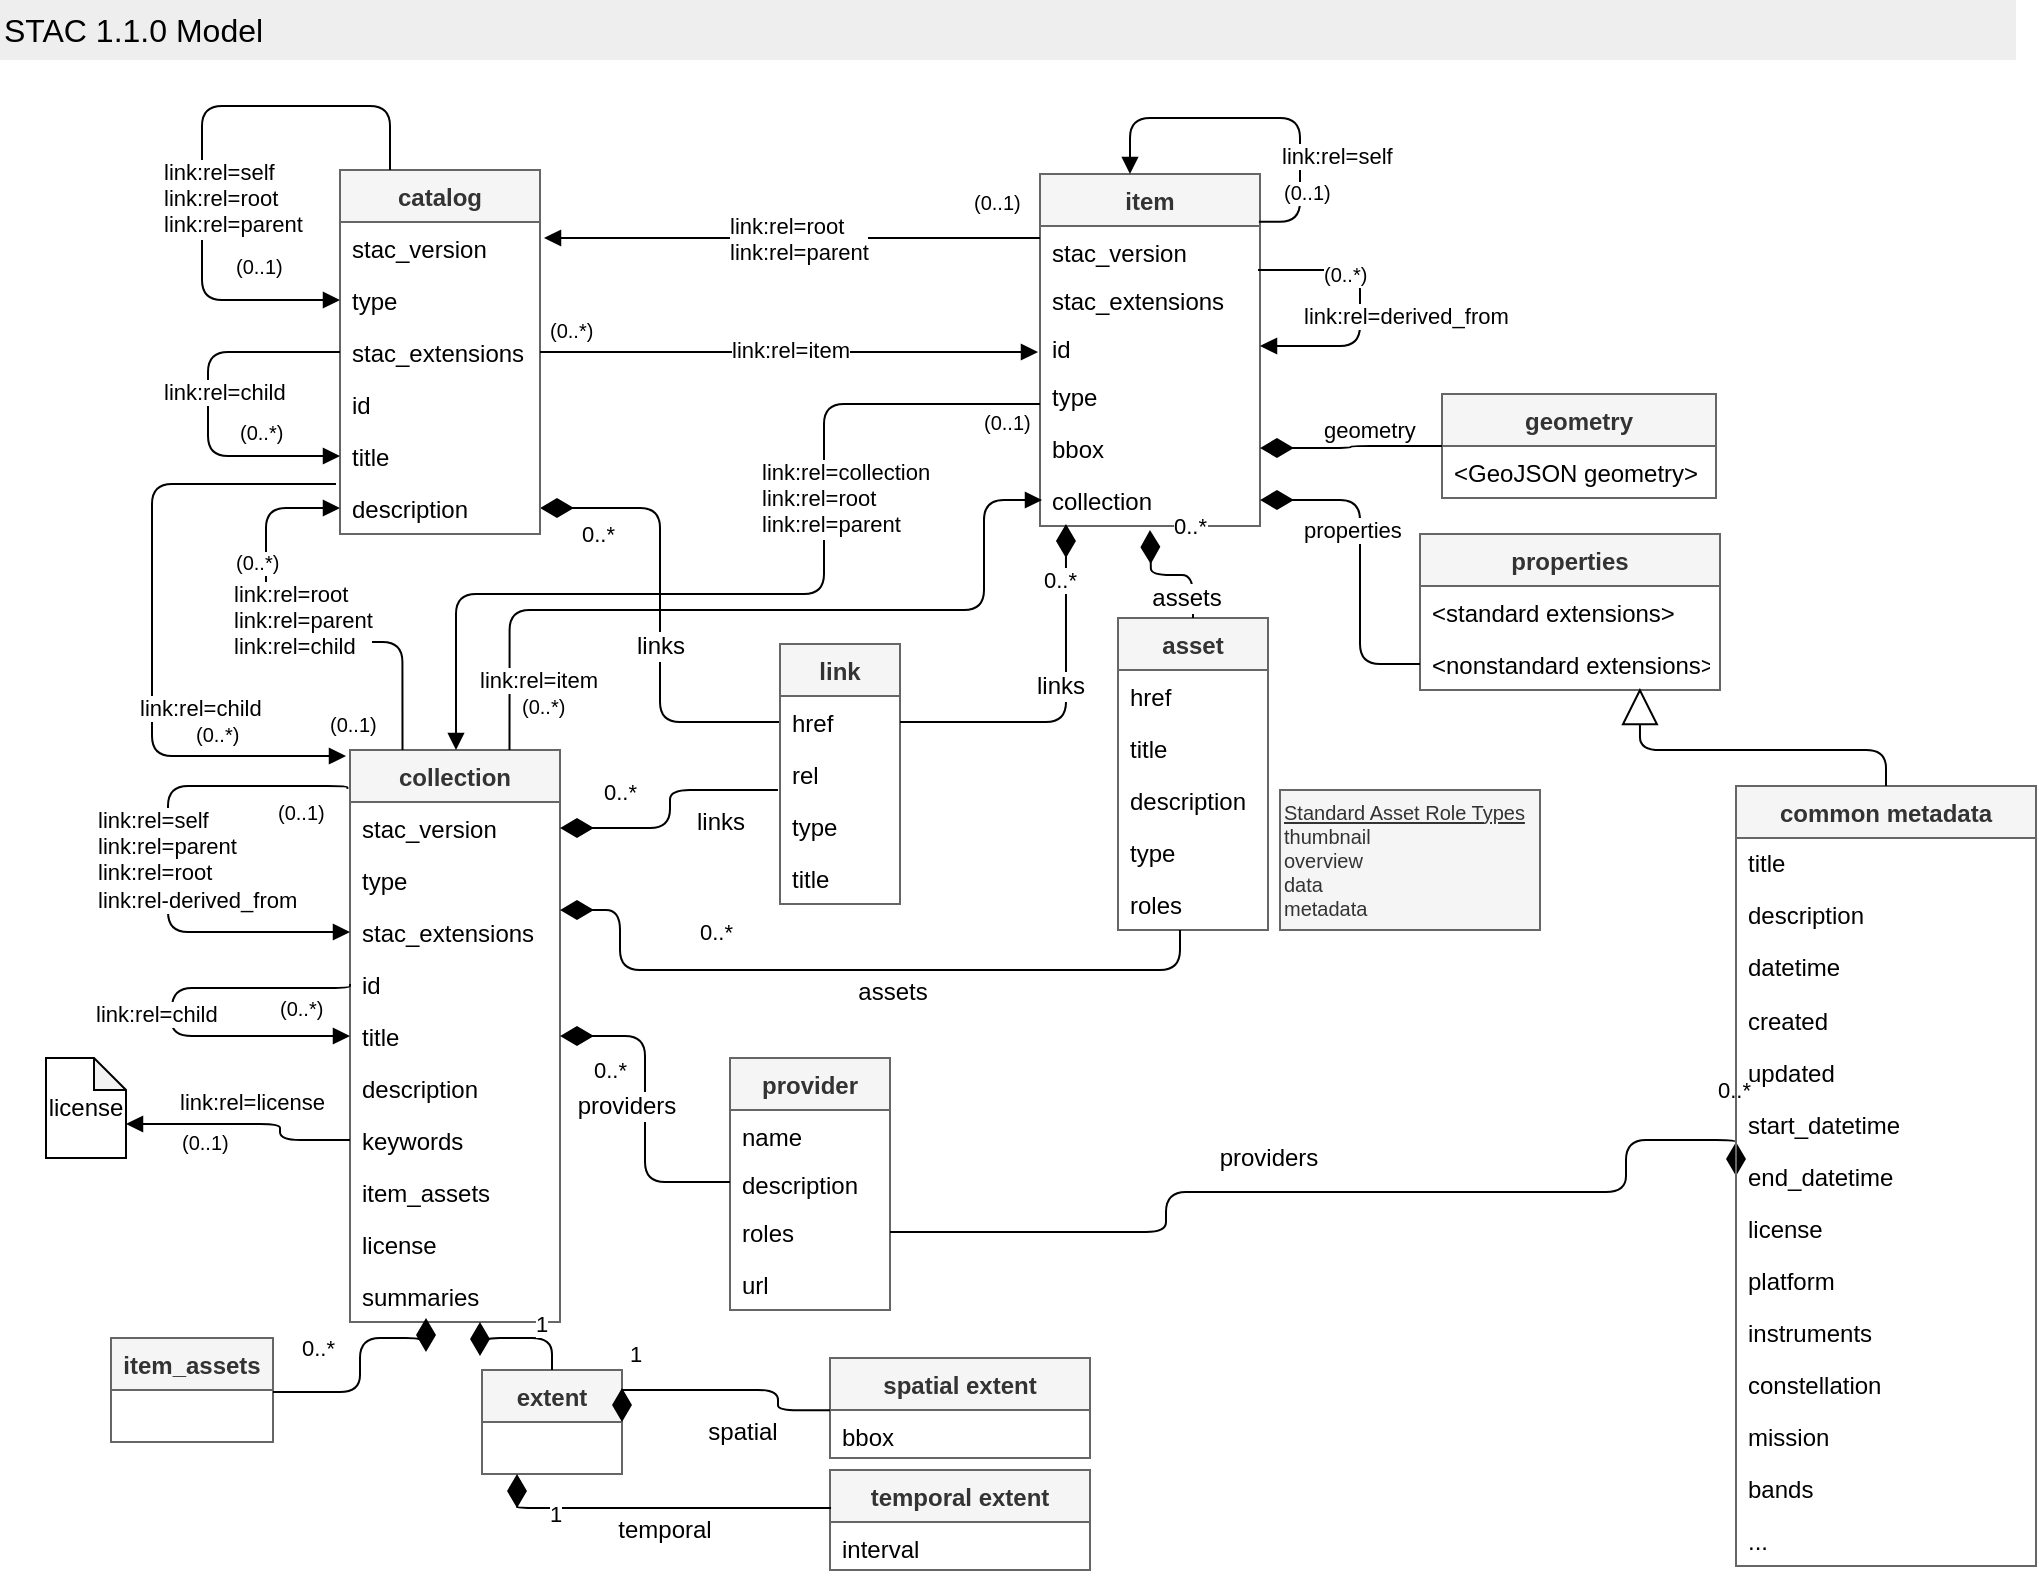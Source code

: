 <mxfile version="24.7.6">
  <diagram id="TgNYBds_Jc586sA2aelI" name="STAC 1.1.0">
    <mxGraphModel dx="1434" dy="746" grid="0" gridSize="10" guides="1" tooltips="1" connect="1" arrows="1" fold="1" page="1" pageScale="1" pageWidth="1100" pageHeight="850" math="0" shadow="0">
      <root>
        <mxCell id="0" />
        <mxCell id="1" parent="0" />
        <mxCell id="HuIY_T6q2gdL-3AHE3MU-117" value="0..*" style="endArrow=none;html=1;endSize=12;startArrow=diamondThin;startSize=14;startFill=1;edgeStyle=orthogonalEdgeStyle;align=left;verticalAlign=bottom;entryX=0;entryY=0.5;entryDx=0;entryDy=0;endFill=0;" parent="1" source="HuIY_T6q2gdL-3AHE3MU-6" target="HuIY_T6q2gdL-3AHE3MU-25" edge="1">
          <mxGeometry x="-0.833" y="-22" relative="1" as="geometry">
            <mxPoint x="310.0" y="294" as="sourcePoint" />
            <mxPoint x="540.238" y="418.19" as="targetPoint" />
            <mxPoint as="offset" />
          </mxGeometry>
        </mxCell>
        <mxCell id="HuIY_T6q2gdL-3AHE3MU-118" value="links" style="text;html=1;resizable=0;points=[];align=center;verticalAlign=middle;labelBackgroundColor=#ffffff;" parent="HuIY_T6q2gdL-3AHE3MU-117" vertex="1" connectable="0">
          <mxGeometry x="0.052" y="-6" relative="1" as="geometry">
            <mxPoint x="6" y="9" as="offset" />
          </mxGeometry>
        </mxCell>
        <mxCell id="HuIY_T6q2gdL-3AHE3MU-1" value="catalog" style="swimlane;fontStyle=1;childLayout=stackLayout;horizontal=1;startSize=26;fillColor=#f5f5f5;horizontalStack=0;resizeParent=1;resizeParentMax=0;resizeLast=0;collapsible=1;marginBottom=0;strokeColor=#666666;fontColor=#333333;" parent="1" vertex="1">
          <mxGeometry x="210" y="125" width="100" height="182" as="geometry" />
        </mxCell>
        <mxCell id="HuIY_T6q2gdL-3AHE3MU-2" value="stac_version&#xa;&#xa;" style="text;strokeColor=none;fillColor=none;align=left;verticalAlign=top;spacingLeft=4;spacingRight=4;overflow=hidden;rotatable=0;points=[[0,0.5],[1,0.5]];portConstraint=eastwest;" parent="HuIY_T6q2gdL-3AHE3MU-1" vertex="1">
          <mxGeometry y="26" width="100" height="26" as="geometry" />
        </mxCell>
        <mxCell id="DtdKOEl1FwpQgsUl1ntS-3" value="type" style="text;strokeColor=none;fillColor=none;align=left;verticalAlign=top;spacingLeft=4;spacingRight=4;overflow=hidden;rotatable=0;points=[[0,0.5],[1,0.5]];portConstraint=eastwest;" parent="HuIY_T6q2gdL-3AHE3MU-1" vertex="1">
          <mxGeometry y="52" width="100" height="26" as="geometry" />
        </mxCell>
        <mxCell id="w-6F14PSl8d6ZXv00X2M-13" value="stac_extensions" style="text;strokeColor=none;fillColor=none;align=left;verticalAlign=top;spacingLeft=4;spacingRight=4;overflow=hidden;rotatable=0;points=[[0,0.5],[1,0.5]];portConstraint=eastwest;" parent="HuIY_T6q2gdL-3AHE3MU-1" vertex="1">
          <mxGeometry y="78" width="100" height="26" as="geometry" />
        </mxCell>
        <mxCell id="HuIY_T6q2gdL-3AHE3MU-3" value="id" style="text;strokeColor=none;fillColor=none;align=left;verticalAlign=top;spacingLeft=4;spacingRight=4;overflow=hidden;rotatable=0;points=[[0,0.5],[1,0.5]];portConstraint=eastwest;" parent="HuIY_T6q2gdL-3AHE3MU-1" vertex="1">
          <mxGeometry y="104" width="100" height="26" as="geometry" />
        </mxCell>
        <mxCell id="HuIY_T6q2gdL-3AHE3MU-5" value="title" style="text;strokeColor=none;fillColor=none;align=left;verticalAlign=top;spacingLeft=4;spacingRight=4;overflow=hidden;rotatable=0;points=[[0,0.5],[1,0.5]];portConstraint=eastwest;" parent="HuIY_T6q2gdL-3AHE3MU-1" vertex="1">
          <mxGeometry y="130" width="100" height="26" as="geometry" />
        </mxCell>
        <mxCell id="HuIY_T6q2gdL-3AHE3MU-6" value="description" style="text;strokeColor=none;fillColor=none;align=left;verticalAlign=top;spacingLeft=4;spacingRight=4;overflow=hidden;rotatable=0;points=[[0,0.5],[1,0.5]];portConstraint=eastwest;" parent="HuIY_T6q2gdL-3AHE3MU-1" vertex="1">
          <mxGeometry y="156" width="100" height="26" as="geometry" />
        </mxCell>
        <mxCell id="HuIY_T6q2gdL-3AHE3MU-100" value="link:rel=child" style="endArrow=block;endFill=1;html=1;edgeStyle=orthogonalEdgeStyle;align=left;verticalAlign=top;exitX=0;exitY=0.5;exitDx=0;exitDy=0;entryX=0;entryY=0.5;entryDx=0;entryDy=0;" parent="HuIY_T6q2gdL-3AHE3MU-1" source="w-6F14PSl8d6ZXv00X2M-13" target="HuIY_T6q2gdL-3AHE3MU-5" edge="1">
          <mxGeometry x="-0.206" y="-24" relative="1" as="geometry">
            <mxPoint x="-0.048" y="169" as="sourcePoint" />
            <mxPoint x="-6" y="172" as="targetPoint" />
            <Array as="points">
              <mxPoint x="-66" y="91" />
              <mxPoint x="-66" y="143" />
            </Array>
            <mxPoint as="offset" />
          </mxGeometry>
        </mxCell>
        <mxCell id="HuIY_T6q2gdL-3AHE3MU-101" value="(0..*)" style="resizable=0;html=1;align=left;verticalAlign=bottom;labelBackgroundColor=#ffffff;fontSize=10;" parent="HuIY_T6q2gdL-3AHE3MU-100" connectable="0" vertex="1">
          <mxGeometry x="-1" relative="1" as="geometry">
            <mxPoint x="-52" y="48" as="offset" />
          </mxGeometry>
        </mxCell>
        <mxCell id="HuIY_T6q2gdL-3AHE3MU-102" value="link:rel=self&lt;br&gt;link:rel=root&lt;br&gt;link:rel=parent" style="endArrow=block;endFill=1;html=1;edgeStyle=orthogonalEdgeStyle;align=left;verticalAlign=top;entryX=0;entryY=0.5;entryDx=0;entryDy=0;exitX=0.25;exitY=0;exitDx=0;exitDy=0;" parent="HuIY_T6q2gdL-3AHE3MU-1" source="HuIY_T6q2gdL-3AHE3MU-1" target="DtdKOEl1FwpQgsUl1ntS-3" edge="1">
          <mxGeometry y="-21" relative="1" as="geometry">
            <mxPoint y="87" as="sourcePoint" />
            <mxPoint x="138.81" y="280" as="targetPoint" />
            <Array as="points">
              <mxPoint x="25" y="-32" />
              <mxPoint x="-69" y="-32" />
              <mxPoint x="-69" y="65" />
            </Array>
            <mxPoint as="offset" />
          </mxGeometry>
        </mxCell>
        <mxCell id="HuIY_T6q2gdL-3AHE3MU-103" value="(0..1)" style="resizable=0;html=1;align=left;verticalAlign=bottom;labelBackgroundColor=#ffffff;fontSize=10;" parent="HuIY_T6q2gdL-3AHE3MU-102" connectable="0" vertex="1">
          <mxGeometry x="-1" relative="1" as="geometry">
            <mxPoint x="-79" y="56.0" as="offset" />
          </mxGeometry>
        </mxCell>
        <mxCell id="HuIY_T6q2gdL-3AHE3MU-7" value="item" style="swimlane;fontStyle=1;childLayout=stackLayout;horizontal=1;startSize=26;fillColor=#f5f5f5;horizontalStack=0;resizeParent=1;resizeParentMax=0;resizeLast=0;collapsible=1;marginBottom=0;strokeColor=#666666;fontColor=#333333;" parent="1" vertex="1">
          <mxGeometry x="560" y="127" width="110" height="176" as="geometry">
            <mxRectangle x="470" y="118" width="60" height="26" as="alternateBounds" />
          </mxGeometry>
        </mxCell>
        <mxCell id="HuIY_T6q2gdL-3AHE3MU-8" value="stac_version" style="text;strokeColor=none;fillColor=none;align=left;verticalAlign=top;spacingLeft=4;spacingRight=4;overflow=hidden;rotatable=0;points=[[0,0.5],[1,0.5]];portConstraint=eastwest;" parent="HuIY_T6q2gdL-3AHE3MU-7" vertex="1">
          <mxGeometry y="26" width="110" height="24" as="geometry" />
        </mxCell>
        <mxCell id="w-6F14PSl8d6ZXv00X2M-2" value="stac_extensions" style="text;strokeColor=none;fillColor=none;align=left;verticalAlign=top;spacingLeft=4;spacingRight=4;overflow=hidden;rotatable=0;points=[[0,0.5],[1,0.5]];portConstraint=eastwest;" parent="HuIY_T6q2gdL-3AHE3MU-7" vertex="1">
          <mxGeometry y="50" width="110" height="24" as="geometry" />
        </mxCell>
        <mxCell id="w-6F14PSl8d6ZXv00X2M-1" value="id" style="text;strokeColor=none;fillColor=none;align=left;verticalAlign=top;spacingLeft=4;spacingRight=4;overflow=hidden;rotatable=0;points=[[0,0.5],[1,0.5]];portConstraint=eastwest;" parent="HuIY_T6q2gdL-3AHE3MU-7" vertex="1">
          <mxGeometry y="74" width="110" height="24" as="geometry" />
        </mxCell>
        <mxCell id="HuIY_T6q2gdL-3AHE3MU-48" value="link:rel=self" style="endArrow=block;endFill=1;html=1;edgeStyle=orthogonalEdgeStyle;align=left;verticalAlign=top;exitX=0.995;exitY=-0.087;exitDx=0;exitDy=0;exitPerimeter=0;" parent="HuIY_T6q2gdL-3AHE3MU-7" source="HuIY_T6q2gdL-3AHE3MU-8" edge="1">
          <mxGeometry x="-0.107" y="6" relative="1" as="geometry">
            <mxPoint x="140" y="72" as="sourcePoint" />
            <mxPoint x="45" as="targetPoint" />
            <Array as="points">
              <mxPoint x="130" y="24" />
              <mxPoint x="130" y="-28" />
              <mxPoint x="45" y="-28" />
            </Array>
            <mxPoint as="offset" />
          </mxGeometry>
        </mxCell>
        <mxCell id="HuIY_T6q2gdL-3AHE3MU-49" value="(0..1)" style="resizable=0;html=1;align=left;verticalAlign=bottom;labelBackgroundColor=#ffffff;fontSize=10;" parent="HuIY_T6q2gdL-3AHE3MU-48" connectable="0" vertex="1">
          <mxGeometry x="-1" relative="1" as="geometry">
            <mxPoint x="11" y="-6" as="offset" />
          </mxGeometry>
        </mxCell>
        <mxCell id="HuIY_T6q2gdL-3AHE3MU-9" value="type" style="text;strokeColor=none;fillColor=none;align=left;verticalAlign=top;spacingLeft=4;spacingRight=4;overflow=hidden;rotatable=0;points=[[0,0.5],[1,0.5]];portConstraint=eastwest;" parent="HuIY_T6q2gdL-3AHE3MU-7" vertex="1">
          <mxGeometry y="98" width="110" height="26" as="geometry" />
        </mxCell>
        <mxCell id="HuIY_T6q2gdL-3AHE3MU-11" value="bbox" style="text;strokeColor=none;fillColor=none;align=left;verticalAlign=top;spacingLeft=4;spacingRight=4;overflow=hidden;rotatable=0;points=[[0,0.5],[1,0.5]];portConstraint=eastwest;" parent="HuIY_T6q2gdL-3AHE3MU-7" vertex="1">
          <mxGeometry y="124" width="110" height="26" as="geometry" />
        </mxCell>
        <mxCell id="HuIY_T6q2gdL-3AHE3MU-10" value="collection" style="text;strokeColor=none;fillColor=none;align=left;verticalAlign=top;spacingLeft=4;spacingRight=4;overflow=hidden;rotatable=0;points=[[0,0.5],[1,0.5]];portConstraint=eastwest;" parent="HuIY_T6q2gdL-3AHE3MU-7" vertex="1">
          <mxGeometry y="150" width="110" height="26" as="geometry" />
        </mxCell>
        <mxCell id="HuIY_T6q2gdL-3AHE3MU-62" value="link:rel=derived_from" style="endArrow=block;endFill=1;html=1;edgeStyle=orthogonalEdgeStyle;align=left;verticalAlign=top;entryX=1;entryY=0.5;entryDx=0;entryDy=0;" parent="HuIY_T6q2gdL-3AHE3MU-7" target="w-6F14PSl8d6ZXv00X2M-1" edge="1">
          <mxGeometry x="-0.698" y="-10" relative="1" as="geometry">
            <mxPoint x="109" y="48" as="sourcePoint" />
            <mxPoint x="110" y="115" as="targetPoint" />
            <Array as="points">
              <mxPoint x="160" y="48" />
              <mxPoint x="160" y="86" />
            </Array>
            <mxPoint as="offset" />
          </mxGeometry>
        </mxCell>
        <mxCell id="HuIY_T6q2gdL-3AHE3MU-63" value="(0..*)" style="resizable=0;html=1;align=left;verticalAlign=bottom;labelBackgroundColor=#ffffff;fontSize=10;" parent="HuIY_T6q2gdL-3AHE3MU-62" connectable="0" vertex="1">
          <mxGeometry x="-1" relative="1" as="geometry">
            <mxPoint x="31" y="10" as="offset" />
          </mxGeometry>
        </mxCell>
        <mxCell id="HuIY_T6q2gdL-3AHE3MU-18" value="collection" style="swimlane;fontStyle=1;childLayout=stackLayout;horizontal=1;startSize=26;fillColor=#f5f5f5;horizontalStack=0;resizeParent=1;resizeParentMax=0;resizeLast=0;collapsible=1;marginBottom=0;strokeColor=#666666;fontColor=#333333;" parent="1" vertex="1">
          <mxGeometry x="215" y="415" width="105" height="286" as="geometry" />
        </mxCell>
        <mxCell id="HuIY_T6q2gdL-3AHE3MU-19" value="stac_version" style="text;strokeColor=none;fillColor=none;align=left;verticalAlign=top;spacingLeft=4;spacingRight=4;overflow=hidden;rotatable=0;points=[[0,0.5],[1,0.5]];portConstraint=eastwest;" parent="HuIY_T6q2gdL-3AHE3MU-18" vertex="1">
          <mxGeometry y="26" width="105" height="26" as="geometry" />
        </mxCell>
        <mxCell id="HuIY_T6q2gdL-3AHE3MU-22" value="type" style="text;strokeColor=none;fillColor=none;align=left;verticalAlign=top;spacingLeft=4;spacingRight=4;overflow=hidden;rotatable=0;points=[[0,0.5],[1,0.5]];portConstraint=eastwest;" parent="HuIY_T6q2gdL-3AHE3MU-18" vertex="1">
          <mxGeometry y="52" width="105" height="26" as="geometry" />
        </mxCell>
        <mxCell id="JbCQy4u7iCCpmAOsWDS7-1" value="stac_extensions" style="text;strokeColor=none;fillColor=none;align=left;verticalAlign=top;spacingLeft=4;spacingRight=4;overflow=hidden;rotatable=0;points=[[0,0.5],[1,0.5]];portConstraint=eastwest;" parent="HuIY_T6q2gdL-3AHE3MU-18" vertex="1">
          <mxGeometry y="78" width="105" height="26" as="geometry" />
        </mxCell>
        <mxCell id="JbCQy4u7iCCpmAOsWDS7-2" value="id" style="text;strokeColor=none;fillColor=none;align=left;verticalAlign=top;spacingLeft=4;spacingRight=4;overflow=hidden;rotatable=0;points=[[0,0.5],[1,0.5]];portConstraint=eastwest;" parent="HuIY_T6q2gdL-3AHE3MU-18" vertex="1">
          <mxGeometry y="104" width="105" height="26" as="geometry" />
        </mxCell>
        <mxCell id="JbCQy4u7iCCpmAOsWDS7-3" value="title" style="text;strokeColor=none;fillColor=none;align=left;verticalAlign=top;spacingLeft=4;spacingRight=4;overflow=hidden;rotatable=0;points=[[0,0.5],[1,0.5]];portConstraint=eastwest;" parent="HuIY_T6q2gdL-3AHE3MU-18" vertex="1">
          <mxGeometry y="130" width="105" height="26" as="geometry" />
        </mxCell>
        <mxCell id="JbCQy4u7iCCpmAOsWDS7-4" value="description" style="text;strokeColor=none;fillColor=none;align=left;verticalAlign=top;spacingLeft=4;spacingRight=4;overflow=hidden;rotatable=0;points=[[0,0.5],[1,0.5]];portConstraint=eastwest;" parent="HuIY_T6q2gdL-3AHE3MU-18" vertex="1">
          <mxGeometry y="156" width="105" height="26" as="geometry" />
        </mxCell>
        <mxCell id="JbCQy4u7iCCpmAOsWDS7-5" value="keywords" style="text;strokeColor=none;fillColor=none;align=left;verticalAlign=top;spacingLeft=4;spacingRight=4;overflow=hidden;rotatable=0;points=[[0,0.5],[1,0.5]];portConstraint=eastwest;" parent="HuIY_T6q2gdL-3AHE3MU-18" vertex="1">
          <mxGeometry y="182" width="105" height="26" as="geometry" />
        </mxCell>
        <mxCell id="JbCQy4u7iCCpmAOsWDS7-6" value="item_assets" style="text;strokeColor=none;fillColor=none;align=left;verticalAlign=top;spacingLeft=4;spacingRight=4;overflow=hidden;rotatable=0;points=[[0,0.5],[1,0.5]];portConstraint=eastwest;" parent="HuIY_T6q2gdL-3AHE3MU-18" vertex="1">
          <mxGeometry y="208" width="105" height="26" as="geometry" />
        </mxCell>
        <mxCell id="JbCQy4u7iCCpmAOsWDS7-7" value="license" style="text;strokeColor=none;fillColor=none;align=left;verticalAlign=top;spacingLeft=4;spacingRight=4;overflow=hidden;rotatable=0;points=[[0,0.5],[1,0.5]];portConstraint=eastwest;" parent="HuIY_T6q2gdL-3AHE3MU-18" vertex="1">
          <mxGeometry y="234" width="105" height="26" as="geometry" />
        </mxCell>
        <mxCell id="fUcbMASZAFKUV5qG8F8m-34" value="link:rel=self&lt;br&gt;link:rel=parent&lt;br&gt;link:rel=root&lt;br&gt;link:rel-derived_from" style="endArrow=block;endFill=1;html=1;edgeStyle=orthogonalEdgeStyle;align=left;verticalAlign=top;exitX=-0.012;exitY=0.068;exitDx=0;exitDy=0;exitPerimeter=0;entryX=0;entryY=0.5;entryDx=0;entryDy=0;" parent="HuIY_T6q2gdL-3AHE3MU-18" source="HuIY_T6q2gdL-3AHE3MU-18" target="JbCQy4u7iCCpmAOsWDS7-1" edge="1">
          <mxGeometry x="-0.252" y="-37" relative="1" as="geometry">
            <mxPoint x="-97" y="-34" as="sourcePoint" />
            <mxPoint x="-5" y="121" as="targetPoint" />
            <Array as="points">
              <mxPoint x="-91" y="18" />
              <mxPoint x="-91" y="91" />
            </Array>
            <mxPoint as="offset" />
          </mxGeometry>
        </mxCell>
        <mxCell id="fUcbMASZAFKUV5qG8F8m-35" value="(0..1)" style="resizable=0;html=1;align=left;verticalAlign=bottom;labelBackgroundColor=#ffffff;fontSize=10;" parent="fUcbMASZAFKUV5qG8F8m-34" connectable="0" vertex="1">
          <mxGeometry x="-1" relative="1" as="geometry">
            <mxPoint x="-37.16" y="20.53" as="offset" />
          </mxGeometry>
        </mxCell>
        <mxCell id="aV31XaPBXdC88x-jhYtJ-1" value="link:rel=child" style="endArrow=block;endFill=1;html=1;edgeStyle=orthogonalEdgeStyle;align=left;verticalAlign=top;exitX=0;exitY=0.5;exitDx=0;exitDy=0;entryX=0;entryY=0.5;entryDx=0;entryDy=0;" parent="HuIY_T6q2gdL-3AHE3MU-18" source="JbCQy4u7iCCpmAOsWDS7-2" target="JbCQy4u7iCCpmAOsWDS7-3" edge="1">
          <mxGeometry x="-0.108" y="-40" relative="1" as="geometry">
            <mxPoint x="-74" y="119" as="sourcePoint" />
            <mxPoint x="-72.74" y="192.32" as="targetPoint" />
            <Array as="points">
              <mxPoint y="119" />
              <mxPoint x="-89" y="119" />
              <mxPoint x="-89" y="143" />
            </Array>
            <mxPoint as="offset" />
          </mxGeometry>
        </mxCell>
        <mxCell id="aV31XaPBXdC88x-jhYtJ-2" value="(0..*)" style="resizable=0;html=1;align=left;verticalAlign=bottom;labelBackgroundColor=#ffffff;fontSize=10;" parent="aV31XaPBXdC88x-jhYtJ-1" connectable="0" vertex="1">
          <mxGeometry x="-1" relative="1" as="geometry">
            <mxPoint x="-37.16" y="20.53" as="offset" />
          </mxGeometry>
        </mxCell>
        <mxCell id="lME1TnSn3F83ghT3u8Cn-4" value="summaries" style="text;strokeColor=none;fillColor=none;align=left;verticalAlign=top;spacingLeft=4;spacingRight=4;overflow=hidden;rotatable=0;points=[[0,0.5],[1,0.5]];portConstraint=eastwest;" vertex="1" parent="HuIY_T6q2gdL-3AHE3MU-18">
          <mxGeometry y="260" width="105" height="26" as="geometry" />
        </mxCell>
        <mxCell id="HuIY_T6q2gdL-3AHE3MU-23" value="link" style="swimlane;fontStyle=1;childLayout=stackLayout;horizontal=1;startSize=26;fillColor=#f5f5f5;horizontalStack=0;resizeParent=1;resizeParentMax=0;resizeLast=0;collapsible=1;marginBottom=0;strokeColor=#666666;fontColor=#333333;" parent="1" vertex="1">
          <mxGeometry x="430" y="362" width="60" height="130" as="geometry" />
        </mxCell>
        <mxCell id="HuIY_T6q2gdL-3AHE3MU-25" value="href" style="text;strokeColor=none;fillColor=none;align=left;verticalAlign=top;spacingLeft=4;spacingRight=4;overflow=hidden;rotatable=0;points=[[0,0.5],[1,0.5]];portConstraint=eastwest;" parent="HuIY_T6q2gdL-3AHE3MU-23" vertex="1">
          <mxGeometry y="26" width="60" height="26" as="geometry" />
        </mxCell>
        <mxCell id="HuIY_T6q2gdL-3AHE3MU-24" value="rel" style="text;strokeColor=none;fillColor=none;align=left;verticalAlign=top;spacingLeft=4;spacingRight=4;overflow=hidden;rotatable=0;points=[[0,0.5],[1,0.5]];portConstraint=eastwest;" parent="HuIY_T6q2gdL-3AHE3MU-23" vertex="1">
          <mxGeometry y="52" width="60" height="26" as="geometry" />
        </mxCell>
        <mxCell id="HuIY_T6q2gdL-3AHE3MU-26" value="type" style="text;strokeColor=none;fillColor=none;align=left;verticalAlign=top;spacingLeft=4;spacingRight=4;overflow=hidden;rotatable=0;points=[[0,0.5],[1,0.5]];portConstraint=eastwest;" parent="HuIY_T6q2gdL-3AHE3MU-23" vertex="1">
          <mxGeometry y="78" width="60" height="26" as="geometry" />
        </mxCell>
        <mxCell id="HuIY_T6q2gdL-3AHE3MU-27" value="title" style="text;strokeColor=none;fillColor=none;align=left;verticalAlign=top;spacingLeft=4;spacingRight=4;overflow=hidden;rotatable=0;points=[[0,0.5],[1,0.5]];portConstraint=eastwest;" parent="HuIY_T6q2gdL-3AHE3MU-23" vertex="1">
          <mxGeometry y="104" width="60" height="26" as="geometry" />
        </mxCell>
        <mxCell id="HuIY_T6q2gdL-3AHE3MU-28" value="geometry" style="swimlane;fontStyle=1;childLayout=stackLayout;horizontal=1;startSize=26;fillColor=#f5f5f5;horizontalStack=0;resizeParent=1;resizeParentMax=0;resizeLast=0;collapsible=1;marginBottom=0;strokeColor=#666666;fontColor=#333333;" parent="1" vertex="1">
          <mxGeometry x="761" y="237.0" width="137" height="52" as="geometry" />
        </mxCell>
        <mxCell id="HuIY_T6q2gdL-3AHE3MU-29" value="&lt;GeoJSON geometry&gt;" style="text;strokeColor=none;fillColor=none;align=left;verticalAlign=top;spacingLeft=4;spacingRight=4;overflow=hidden;rotatable=0;points=[[0,0.5],[1,0.5]];portConstraint=eastwest;" parent="HuIY_T6q2gdL-3AHE3MU-28" vertex="1">
          <mxGeometry y="26" width="137" height="26" as="geometry" />
        </mxCell>
        <mxCell id="HuIY_T6q2gdL-3AHE3MU-37" value="properties" style="swimlane;fontStyle=1;childLayout=stackLayout;horizontal=1;startSize=26;fillColor=#f5f5f5;horizontalStack=0;resizeParent=1;resizeParentMax=0;resizeLast=0;collapsible=1;marginBottom=0;strokeColor=#666666;fontColor=#333333;spacing=2;" parent="1" vertex="1">
          <mxGeometry x="750" y="307" width="150" height="78" as="geometry" />
        </mxCell>
        <mxCell id="HuIY_T6q2gdL-3AHE3MU-40" value="&lt;standard extensions&gt;" style="text;strokeColor=none;fillColor=none;align=left;verticalAlign=top;spacingLeft=4;spacingRight=4;overflow=hidden;rotatable=0;points=[[0,0.5],[1,0.5]];portConstraint=eastwest;" parent="HuIY_T6q2gdL-3AHE3MU-37" vertex="1">
          <mxGeometry y="26" width="150" height="26" as="geometry" />
        </mxCell>
        <mxCell id="HuIY_T6q2gdL-3AHE3MU-41" value="&lt;nonstandard extensions&gt;" style="text;strokeColor=none;fillColor=none;align=left;verticalAlign=top;spacingLeft=4;spacingRight=4;overflow=hidden;rotatable=0;points=[[0,0.5],[1,0.5]];portConstraint=eastwest;" parent="HuIY_T6q2gdL-3AHE3MU-37" vertex="1">
          <mxGeometry y="52" width="150" height="26" as="geometry" />
        </mxCell>
        <mxCell id="HuIY_T6q2gdL-3AHE3MU-51" value="geometry" style="endArrow=none;html=1;endSize=12;startArrow=diamondThin;startSize=14;startFill=1;edgeStyle=orthogonalEdgeStyle;align=left;verticalAlign=bottom;endFill=0;exitX=1;exitY=0.5;exitDx=0;exitDy=0;" parent="1" source="HuIY_T6q2gdL-3AHE3MU-11" target="HuIY_T6q2gdL-3AHE3MU-28" edge="1">
          <mxGeometry x="-0.361" relative="1" as="geometry">
            <mxPoint x="690" y="325" as="sourcePoint" />
            <mxPoint x="640" y="295" as="targetPoint" />
            <mxPoint as="offset" />
          </mxGeometry>
        </mxCell>
        <mxCell id="HuIY_T6q2gdL-3AHE3MU-52" value="properties" style="endArrow=none;html=1;endSize=12;startArrow=diamondThin;startSize=14;startFill=1;edgeStyle=orthogonalEdgeStyle;align=left;verticalAlign=bottom;entryX=0;entryY=0.5;entryDx=0;entryDy=0;endFill=0;" parent="1" source="HuIY_T6q2gdL-3AHE3MU-10" edge="1">
          <mxGeometry x="-0.094" y="-30" relative="1" as="geometry">
            <mxPoint x="620" y="385" as="sourcePoint" />
            <mxPoint x="750" y="372" as="targetPoint" />
            <mxPoint as="offset" />
            <Array as="points">
              <mxPoint x="720" y="290" />
              <mxPoint x="720" y="372" />
            </Array>
          </mxGeometry>
        </mxCell>
        <mxCell id="HuIY_T6q2gdL-3AHE3MU-53" value="0..*" style="endArrow=none;html=1;endSize=12;startArrow=diamondThin;startSize=14;startFill=1;edgeStyle=orthogonalEdgeStyle;align=left;verticalAlign=bottom;entryX=1;entryY=0.5;entryDx=0;entryDy=0;endFill=0;exitX=0.118;exitY=0.962;exitDx=0;exitDy=0;exitPerimeter=0;" parent="1" source="HuIY_T6q2gdL-3AHE3MU-10" target="HuIY_T6q2gdL-3AHE3MU-25" edge="1">
          <mxGeometry x="-0.595" y="-13" relative="1" as="geometry">
            <mxPoint x="580" y="365" as="sourcePoint" />
            <mxPoint x="620.143" y="723.714" as="targetPoint" />
            <mxPoint as="offset" />
          </mxGeometry>
        </mxCell>
        <mxCell id="HuIY_T6q2gdL-3AHE3MU-54" value="links" style="text;html=1;resizable=0;points=[];align=center;verticalAlign=middle;labelBackgroundColor=#ffffff;" parent="HuIY_T6q2gdL-3AHE3MU-53" vertex="1" connectable="0">
          <mxGeometry x="0.052" y="-6" relative="1" as="geometry">
            <mxPoint x="3" y="-15" as="offset" />
          </mxGeometry>
        </mxCell>
        <mxCell id="HuIY_T6q2gdL-3AHE3MU-55" value="asset" style="swimlane;fontStyle=1;childLayout=stackLayout;horizontal=1;startSize=26;fillColor=#f5f5f5;horizontalStack=0;resizeParent=1;resizeParentMax=0;resizeLast=0;collapsible=1;marginBottom=0;strokeColor=#666666;fontColor=#333333;" parent="1" vertex="1">
          <mxGeometry x="599" y="349" width="75" height="156" as="geometry" />
        </mxCell>
        <mxCell id="HuIY_T6q2gdL-3AHE3MU-56" value="href" style="text;strokeColor=none;fillColor=none;align=left;verticalAlign=top;spacingLeft=4;spacingRight=4;overflow=hidden;rotatable=0;points=[[0,0.5],[1,0.5]];portConstraint=eastwest;" parent="HuIY_T6q2gdL-3AHE3MU-55" vertex="1">
          <mxGeometry y="26" width="75" height="26" as="geometry" />
        </mxCell>
        <mxCell id="HuIY_T6q2gdL-3AHE3MU-58" value="title" style="text;strokeColor=none;fillColor=none;align=left;verticalAlign=top;spacingLeft=4;spacingRight=4;overflow=hidden;rotatable=0;points=[[0,0.5],[1,0.5]];portConstraint=eastwest;" parent="HuIY_T6q2gdL-3AHE3MU-55" vertex="1">
          <mxGeometry y="52" width="75" height="26" as="geometry" />
        </mxCell>
        <mxCell id="HuIY_T6q2gdL-3AHE3MU-57" value="description" style="text;strokeColor=none;fillColor=none;align=left;verticalAlign=top;spacingLeft=4;spacingRight=4;overflow=hidden;rotatable=0;points=[[0,0.5],[1,0.5]];portConstraint=eastwest;" parent="HuIY_T6q2gdL-3AHE3MU-55" vertex="1">
          <mxGeometry y="78" width="75" height="26" as="geometry" />
        </mxCell>
        <mxCell id="2O_Iisf177nRd3odAzo--13" value="type" style="text;strokeColor=none;fillColor=none;align=left;verticalAlign=top;spacingLeft=4;spacingRight=4;overflow=hidden;rotatable=0;points=[[0,0.5],[1,0.5]];portConstraint=eastwest;" parent="HuIY_T6q2gdL-3AHE3MU-55" vertex="1">
          <mxGeometry y="104" width="75" height="26" as="geometry" />
        </mxCell>
        <mxCell id="2O_Iisf177nRd3odAzo--20" value="roles" style="text;strokeColor=none;fillColor=none;align=left;verticalAlign=top;spacingLeft=4;spacingRight=4;overflow=hidden;rotatable=0;points=[[0,0.5],[1,0.5]];portConstraint=eastwest;" parent="HuIY_T6q2gdL-3AHE3MU-55" vertex="1">
          <mxGeometry y="130" width="75" height="26" as="geometry" />
        </mxCell>
        <mxCell id="HuIY_T6q2gdL-3AHE3MU-60" value="0..*" style="endArrow=none;html=1;endSize=12;startArrow=diamondThin;startSize=14;startFill=1;edgeStyle=orthogonalEdgeStyle;align=left;verticalAlign=bottom;entryX=0.5;entryY=0;entryDx=0;entryDy=0;endFill=0;" parent="1" target="HuIY_T6q2gdL-3AHE3MU-55" edge="1">
          <mxGeometry x="0.004" y="14" relative="1" as="geometry">
            <mxPoint x="615" y="305" as="sourcePoint" />
            <mxPoint x="470" y="424" as="targetPoint" />
            <mxPoint y="-2" as="offset" />
          </mxGeometry>
        </mxCell>
        <mxCell id="HuIY_T6q2gdL-3AHE3MU-61" value="assets" style="text;html=1;resizable=0;points=[];align=center;verticalAlign=middle;labelBackgroundColor=#ffffff;" parent="HuIY_T6q2gdL-3AHE3MU-60" vertex="1" connectable="0">
          <mxGeometry x="0.052" y="-6" relative="1" as="geometry">
            <mxPoint x="5.84" y="5.19" as="offset" />
          </mxGeometry>
        </mxCell>
        <mxCell id="HuIY_T6q2gdL-3AHE3MU-92" value="STAC 1.1.0 Model" style="rounded=0;whiteSpace=wrap;html=1;fontSize=16;fillColor=#eeeeee;strokeColor=none;fontStyle=0;align=left;" parent="1" vertex="1">
          <mxGeometry x="40" y="40" width="1008" height="30" as="geometry" />
        </mxCell>
        <mxCell id="HuIY_T6q2gdL-3AHE3MU-107" value="link:rel=root&lt;br&gt;link:rel=parent" style="endArrow=block;endFill=1;html=1;edgeStyle=orthogonalEdgeStyle;align=left;verticalAlign=top;" parent="1" edge="1">
          <mxGeometry x="0.429" y="-27" relative="1" as="geometry">
            <mxPoint x="560" y="159" as="sourcePoint" />
            <mxPoint x="312" y="159" as="targetPoint" />
            <Array as="points">
              <mxPoint x="560" y="159" />
            </Array>
            <mxPoint x="20" y="8" as="offset" />
          </mxGeometry>
        </mxCell>
        <mxCell id="HuIY_T6q2gdL-3AHE3MU-108" value="(0..1)" style="resizable=0;html=1;align=left;verticalAlign=bottom;labelBackgroundColor=#ffffff;fontSize=10;" parent="HuIY_T6q2gdL-3AHE3MU-107" connectable="0" vertex="1">
          <mxGeometry x="-1" relative="1" as="geometry">
            <mxPoint x="-35" y="-10" as="offset" />
          </mxGeometry>
        </mxCell>
        <mxCell id="HuIY_T6q2gdL-3AHE3MU-111" value="link:rel=item" style="endArrow=block;endFill=1;html=1;edgeStyle=orthogonalEdgeStyle;align=left;verticalAlign=top;exitX=1;exitY=0.5;exitDx=0;exitDy=0;" parent="1" source="w-6F14PSl8d6ZXv00X2M-13" edge="1">
          <mxGeometry x="-0.248" y="14" relative="1" as="geometry">
            <mxPoint x="315" y="189.0" as="sourcePoint" />
            <mxPoint x="559" y="216" as="targetPoint" />
            <Array as="points">
              <mxPoint x="559" y="216" />
            </Array>
            <mxPoint as="offset" />
          </mxGeometry>
        </mxCell>
        <mxCell id="HuIY_T6q2gdL-3AHE3MU-112" value="(0..*)" style="resizable=0;html=1;align=left;verticalAlign=bottom;labelBackgroundColor=#ffffff;fontSize=10;" parent="HuIY_T6q2gdL-3AHE3MU-111" connectable="0" vertex="1">
          <mxGeometry x="-1" relative="1" as="geometry">
            <mxPoint x="3" y="-3" as="offset" />
          </mxGeometry>
        </mxCell>
        <mxCell id="HuIY_T6q2gdL-3AHE3MU-115" value="link:rel=collection&lt;br&gt;link:rel=root&lt;br&gt;link:rel=parent" style="endArrow=block;endFill=1;html=1;edgeStyle=orthogonalEdgeStyle;align=left;verticalAlign=top;entryX=0.5;entryY=0;entryDx=0;entryDy=0;" parent="1" target="HuIY_T6q2gdL-3AHE3MU-18" edge="1">
          <mxGeometry x="-0.446" y="-33" relative="1" as="geometry">
            <mxPoint x="560" y="242" as="sourcePoint" />
            <mxPoint x="330" y="385" as="targetPoint" />
            <Array as="points">
              <mxPoint x="452" y="242" />
              <mxPoint x="452" y="337" />
              <mxPoint x="268" y="337" />
              <mxPoint x="268" y="415" />
            </Array>
            <mxPoint as="offset" />
          </mxGeometry>
        </mxCell>
        <mxCell id="HuIY_T6q2gdL-3AHE3MU-116" value="(0..1)" style="resizable=0;html=1;align=left;verticalAlign=bottom;labelBackgroundColor=#ffffff;fontSize=10;" parent="HuIY_T6q2gdL-3AHE3MU-115" connectable="0" vertex="1">
          <mxGeometry x="-1" relative="1" as="geometry">
            <mxPoint x="-30" y="17" as="offset" />
          </mxGeometry>
        </mxCell>
        <mxCell id="HuIY_T6q2gdL-3AHE3MU-119" value="extent" style="swimlane;fontStyle=1;childLayout=stackLayout;horizontal=1;startSize=26;fillColor=#f5f5f5;horizontalStack=0;resizeParent=1;resizeParentMax=0;resizeLast=0;collapsible=1;marginBottom=0;strokeColor=#666666;fontColor=#333333;" parent="1" vertex="1">
          <mxGeometry x="281" y="725" width="70" height="52" as="geometry" />
        </mxCell>
        <mxCell id="HuIY_T6q2gdL-3AHE3MU-124" value="1" style="endArrow=none;html=1;endSize=12;startArrow=diamondThin;startSize=14;startFill=1;edgeStyle=orthogonalEdgeStyle;align=left;verticalAlign=bottom;entryX=0.5;entryY=0;entryDx=0;entryDy=0;endFill=0;" parent="1" target="HuIY_T6q2gdL-3AHE3MU-119" edge="1">
          <mxGeometry x="0.515" y="-10" relative="1" as="geometry">
            <mxPoint x="280" y="701" as="sourcePoint" />
            <mxPoint x="720" y="485" as="targetPoint" />
            <Array as="points">
              <mxPoint x="280" y="709" />
            </Array>
            <mxPoint as="offset" />
          </mxGeometry>
        </mxCell>
        <mxCell id="HuIY_T6q2gdL-3AHE3MU-125" value="provider" style="swimlane;fontStyle=1;childLayout=stackLayout;horizontal=1;startSize=26;fillColor=#f5f5f5;horizontalStack=0;resizeParent=1;resizeParentMax=0;resizeLast=0;collapsible=1;marginBottom=0;strokeColor=#666666;fontColor=#333333;" parent="1" vertex="1">
          <mxGeometry x="405" y="569" width="80" height="126" as="geometry" />
        </mxCell>
        <mxCell id="HuIY_T6q2gdL-3AHE3MU-126" value="name" style="text;strokeColor=none;fillColor=none;align=left;verticalAlign=top;spacingLeft=4;spacingRight=4;overflow=hidden;rotatable=0;points=[[0,0.5],[1,0.5]];portConstraint=eastwest;" parent="HuIY_T6q2gdL-3AHE3MU-125" vertex="1">
          <mxGeometry y="26" width="80" height="24" as="geometry" />
        </mxCell>
        <mxCell id="w-6F14PSl8d6ZXv00X2M-11" value="description" style="text;strokeColor=none;fillColor=none;align=left;verticalAlign=top;spacingLeft=4;spacingRight=4;overflow=hidden;rotatable=0;points=[[0,0.5],[1,0.5]];portConstraint=eastwest;" parent="HuIY_T6q2gdL-3AHE3MU-125" vertex="1">
          <mxGeometry y="50" width="80" height="24" as="geometry" />
        </mxCell>
        <mxCell id="HuIY_T6q2gdL-3AHE3MU-128" value="roles" style="text;strokeColor=none;fillColor=none;align=left;verticalAlign=top;spacingLeft=4;spacingRight=4;overflow=hidden;rotatable=0;points=[[0,0.5],[1,0.5]];portConstraint=eastwest;" parent="HuIY_T6q2gdL-3AHE3MU-125" vertex="1">
          <mxGeometry y="74" width="80" height="26" as="geometry" />
        </mxCell>
        <mxCell id="HuIY_T6q2gdL-3AHE3MU-127" value="url" style="text;strokeColor=none;fillColor=none;align=left;verticalAlign=top;spacingLeft=4;spacingRight=4;overflow=hidden;rotatable=0;points=[[0,0.5],[1,0.5]];portConstraint=eastwest;" parent="HuIY_T6q2gdL-3AHE3MU-125" vertex="1">
          <mxGeometry y="100" width="80" height="26" as="geometry" />
        </mxCell>
        <mxCell id="HuIY_T6q2gdL-3AHE3MU-129" value="0..*" style="endArrow=none;html=1;endSize=12;startArrow=diamondThin;startSize=14;startFill=1;edgeStyle=orthogonalEdgeStyle;align=left;verticalAlign=bottom;endFill=0;entryX=0;entryY=0.5;entryDx=0;entryDy=0;" parent="1" source="HuIY_T6q2gdL-3AHE3MU-18" target="w-6F14PSl8d6ZXv00X2M-11" edge="1">
          <mxGeometry x="-0.813" y="-26" relative="1" as="geometry">
            <mxPoint x="210" y="685" as="sourcePoint" />
            <mxPoint x="630" y="634" as="targetPoint" />
            <Array as="points" />
            <mxPoint as="offset" />
          </mxGeometry>
        </mxCell>
        <mxCell id="HuIY_T6q2gdL-3AHE3MU-130" value="providers" style="text;html=1;resizable=0;points=[];align=center;verticalAlign=middle;labelBackgroundColor=#ffffff;" parent="HuIY_T6q2gdL-3AHE3MU-129" vertex="1" connectable="0">
          <mxGeometry x="0.052" y="-6" relative="1" as="geometry">
            <mxPoint x="-3.47" y="-6" as="offset" />
          </mxGeometry>
        </mxCell>
        <mxCell id="w-6F14PSl8d6ZXv00X2M-6" value="0..*" style="endArrow=none;html=1;endSize=12;startArrow=diamondThin;startSize=14;startFill=1;edgeStyle=orthogonalEdgeStyle;align=left;verticalAlign=bottom;endFill=0;exitX=0;exitY=0.5;exitDx=0;exitDy=0;entryX=1;entryY=0.5;entryDx=0;entryDy=0;" parent="1" source="2O_Iisf177nRd3odAzo--3" target="HuIY_T6q2gdL-3AHE3MU-128" edge="1">
          <mxGeometry x="-0.878" y="-16" relative="1" as="geometry">
            <mxPoint x="876" y="497" as="sourcePoint" />
            <mxPoint x="480" y="705" as="targetPoint" />
            <Array as="points">
              <mxPoint x="853" y="610" />
              <mxPoint x="853" y="636" />
              <mxPoint x="623" y="636" />
              <mxPoint x="623" y="656" />
            </Array>
            <mxPoint as="offset" />
          </mxGeometry>
        </mxCell>
        <mxCell id="w-6F14PSl8d6ZXv00X2M-7" value="providers" style="text;html=1;resizable=0;points=[];align=center;verticalAlign=middle;labelBackgroundColor=#ffffff;" parent="w-6F14PSl8d6ZXv00X2M-6" vertex="1" connectable="0">
          <mxGeometry x="0.052" y="-6" relative="1" as="geometry">
            <mxPoint x="-22.06" y="-11" as="offset" />
          </mxGeometry>
        </mxCell>
        <mxCell id="2O_Iisf177nRd3odAzo--1" value="common metadata" style="swimlane;fontStyle=1;childLayout=stackLayout;horizontal=1;startSize=26;fillColor=#f5f5f5;horizontalStack=0;resizeParent=1;resizeParentMax=0;resizeLast=0;collapsible=1;marginBottom=0;strokeColor=#666666;fontColor=#333333;spacing=2;" parent="1" vertex="1">
          <mxGeometry x="908" y="433" width="150" height="390" as="geometry" />
        </mxCell>
        <mxCell id="4B1MgwrVfapFZmPesAZp-4" value="&lt;span&gt;title&lt;/span&gt;" style="text;html=1;align=left;verticalAlign=middle;resizable=0;points=[];autosize=1;spacingLeft=4;spacingRight=4;" parent="2O_Iisf177nRd3odAzo--1" vertex="1">
          <mxGeometry y="26" width="150" height="26" as="geometry" />
        </mxCell>
        <mxCell id="DtdKOEl1FwpQgsUl1ntS-1" value="&lt;span&gt;description&lt;/span&gt;" style="text;html=1;align=left;verticalAlign=middle;resizable=0;points=[];autosize=1;spacingLeft=4;spacingRight=4;" parent="2O_Iisf177nRd3odAzo--1" vertex="1">
          <mxGeometry y="52" width="150" height="26" as="geometry" />
        </mxCell>
        <mxCell id="QQ6qAHF4Rz3YlNMPYQ9Q-1" value="datetime" style="text;html=1;align=left;verticalAlign=middle;resizable=0;points=[];autosize=1;spacingLeft=4;spacingRight=4;" parent="2O_Iisf177nRd3odAzo--1" vertex="1">
          <mxGeometry y="78" width="150" height="26" as="geometry" />
        </mxCell>
        <mxCell id="2O_Iisf177nRd3odAzo--9" value="created" style="text;strokeColor=none;fillColor=none;align=left;verticalAlign=top;spacingLeft=4;spacingRight=4;overflow=hidden;rotatable=0;points=[[0,0.5],[1,0.5]];portConstraint=eastwest;" parent="2O_Iisf177nRd3odAzo--1" vertex="1">
          <mxGeometry y="104" width="150" height="26" as="geometry" />
        </mxCell>
        <mxCell id="2O_Iisf177nRd3odAzo--10" value="updated" style="text;strokeColor=none;fillColor=none;align=left;verticalAlign=top;spacingLeft=4;spacingRight=4;overflow=hidden;rotatable=0;points=[[0,0.5],[1,0.5]];portConstraint=eastwest;" parent="2O_Iisf177nRd3odAzo--1" vertex="1">
          <mxGeometry y="130" width="150" height="26" as="geometry" />
        </mxCell>
        <mxCell id="2O_Iisf177nRd3odAzo--2" value="start_datetime" style="text;strokeColor=none;fillColor=none;align=left;verticalAlign=top;spacingLeft=4;spacingRight=4;overflow=hidden;rotatable=0;points=[[0,0.5],[1,0.5]];portConstraint=eastwest;" parent="2O_Iisf177nRd3odAzo--1" vertex="1">
          <mxGeometry y="156" width="150" height="26" as="geometry" />
        </mxCell>
        <mxCell id="2O_Iisf177nRd3odAzo--3" value="end_datetime" style="text;strokeColor=none;fillColor=none;align=left;verticalAlign=top;spacingLeft=4;spacingRight=4;overflow=hidden;rotatable=0;points=[[0,0.5],[1,0.5]];portConstraint=eastwest;spacing=2;" parent="2O_Iisf177nRd3odAzo--1" vertex="1">
          <mxGeometry y="182" width="150" height="26" as="geometry" />
        </mxCell>
        <mxCell id="2O_Iisf177nRd3odAzo--4" value="license" style="text;strokeColor=none;fillColor=none;align=left;verticalAlign=top;spacingLeft=4;spacingRight=4;overflow=hidden;rotatable=0;points=[[0,0.5],[1,0.5]];portConstraint=eastwest;" parent="2O_Iisf177nRd3odAzo--1" vertex="1">
          <mxGeometry y="208" width="150" height="26" as="geometry" />
        </mxCell>
        <mxCell id="2O_Iisf177nRd3odAzo--5" value="platform" style="text;strokeColor=none;fillColor=none;align=left;verticalAlign=top;spacingLeft=4;spacingRight=4;overflow=hidden;rotatable=0;points=[[0,0.5],[1,0.5]];portConstraint=eastwest;" parent="2O_Iisf177nRd3odAzo--1" vertex="1">
          <mxGeometry y="234" width="150" height="26" as="geometry" />
        </mxCell>
        <mxCell id="2O_Iisf177nRd3odAzo--6" value="instruments" style="text;strokeColor=none;fillColor=none;align=left;verticalAlign=top;spacingLeft=4;spacingRight=4;overflow=hidden;rotatable=0;points=[[0,0.5],[1,0.5]];portConstraint=eastwest;" parent="2O_Iisf177nRd3odAzo--1" vertex="1">
          <mxGeometry y="260" width="150" height="26" as="geometry" />
        </mxCell>
        <mxCell id="2O_Iisf177nRd3odAzo--7" value="constellation" style="text;strokeColor=none;fillColor=none;align=left;verticalAlign=top;spacingLeft=4;spacingRight=4;overflow=hidden;rotatable=0;points=[[0,0.5],[1,0.5]];portConstraint=eastwest;" parent="2O_Iisf177nRd3odAzo--1" vertex="1">
          <mxGeometry y="286" width="150" height="26" as="geometry" />
        </mxCell>
        <mxCell id="2O_Iisf177nRd3odAzo--8" value="mission" style="text;strokeColor=none;fillColor=none;align=left;verticalAlign=top;spacingLeft=4;spacingRight=4;overflow=hidden;rotatable=0;points=[[0,0.5],[1,0.5]];portConstraint=eastwest;" parent="2O_Iisf177nRd3odAzo--1" vertex="1">
          <mxGeometry y="312" width="150" height="26" as="geometry" />
        </mxCell>
        <mxCell id="DtdKOEl1FwpQgsUl1ntS-2" value="bands" style="text;strokeColor=none;fillColor=none;align=left;verticalAlign=top;spacingLeft=4;spacingRight=4;overflow=hidden;rotatable=0;points=[[0,0.5],[1,0.5]];portConstraint=eastwest;" parent="2O_Iisf177nRd3odAzo--1" vertex="1">
          <mxGeometry y="338" width="150" height="26" as="geometry" />
        </mxCell>
        <mxCell id="lME1TnSn3F83ghT3u8Cn-3" value="..." style="text;strokeColor=none;fillColor=none;align=left;verticalAlign=top;spacingLeft=4;spacingRight=4;overflow=hidden;rotatable=0;points=[[0,0.5],[1,0.5]];portConstraint=eastwest;" vertex="1" parent="2O_Iisf177nRd3odAzo--1">
          <mxGeometry y="364" width="150" height="26" as="geometry" />
        </mxCell>
        <mxCell id="2O_Iisf177nRd3odAzo--12" value="" style="endArrow=block;endSize=16;endFill=0;html=1;fontSize=10;exitX=0.5;exitY=0;exitDx=0;exitDy=0;entryX=0.733;entryY=0.962;entryDx=0;entryDy=0;entryPerimeter=0;" parent="1" source="2O_Iisf177nRd3odAzo--1" target="HuIY_T6q2gdL-3AHE3MU-41" edge="1">
          <mxGeometry width="160" relative="1" as="geometry">
            <mxPoint x="657" y="625" as="sourcePoint" />
            <mxPoint x="859" y="515" as="targetPoint" />
            <Array as="points">
              <mxPoint x="983" y="415" />
              <mxPoint x="912" y="415" />
              <mxPoint x="860" y="415" />
            </Array>
          </mxGeometry>
        </mxCell>
        <mxCell id="2O_Iisf177nRd3odAzo--21" value="spatial extent" style="swimlane;fontStyle=1;childLayout=stackLayout;horizontal=1;startSize=26;fillColor=#f5f5f5;horizontalStack=0;resizeParent=1;resizeParentMax=0;resizeLast=0;collapsible=1;marginBottom=0;strokeColor=#666666;fontColor=#333333;" parent="1" vertex="1">
          <mxGeometry x="455" y="719" width="130" height="50" as="geometry" />
        </mxCell>
        <mxCell id="2O_Iisf177nRd3odAzo--22" value="bbox" style="text;strokeColor=none;fillColor=none;align=left;verticalAlign=top;spacingLeft=4;spacingRight=4;overflow=hidden;rotatable=0;points=[[0,0.5],[1,0.5]];portConstraint=eastwest;" parent="2O_Iisf177nRd3odAzo--21" vertex="1">
          <mxGeometry y="26" width="130" height="24" as="geometry" />
        </mxCell>
        <mxCell id="2O_Iisf177nRd3odAzo--29" value="temporal extent" style="swimlane;fontStyle=1;childLayout=stackLayout;horizontal=1;startSize=26;fillColor=#f5f5f5;horizontalStack=0;resizeParent=1;resizeParentMax=0;resizeLast=0;collapsible=1;marginBottom=0;strokeColor=#666666;fontColor=#333333;" parent="1" vertex="1">
          <mxGeometry x="455" y="775" width="130" height="50" as="geometry">
            <mxRectangle x="190" y="830" width="120" height="26" as="alternateBounds" />
          </mxGeometry>
        </mxCell>
        <mxCell id="2O_Iisf177nRd3odAzo--30" value="interval" style="text;strokeColor=none;fillColor=none;align=left;verticalAlign=top;spacingLeft=4;spacingRight=4;overflow=hidden;rotatable=0;points=[[0,0.5],[1,0.5]];portConstraint=eastwest;" parent="2O_Iisf177nRd3odAzo--29" vertex="1">
          <mxGeometry y="26" width="130" height="24" as="geometry" />
        </mxCell>
        <mxCell id="2O_Iisf177nRd3odAzo--31" value="1" style="endArrow=none;html=1;endSize=12;startArrow=diamondThin;startSize=14;startFill=1;edgeStyle=orthogonalEdgeStyle;align=left;verticalAlign=bottom;endFill=0;entryX=0;entryY=0.006;entryDx=0;entryDy=0;exitX=1;exitY=0.5;exitDx=0;exitDy=0;entryPerimeter=0;" parent="1" source="HuIY_T6q2gdL-3AHE3MU-119" target="2O_Iisf177nRd3odAzo--22" edge="1">
          <mxGeometry x="-0.734" y="9" relative="1" as="geometry">
            <mxPoint x="389.998" y="796.998" as="sourcePoint" />
            <mxPoint x="389.998" y="892.712" as="targetPoint" />
            <Array as="points">
              <mxPoint x="429" y="735" />
              <mxPoint x="429" y="745" />
            </Array>
            <mxPoint as="offset" />
          </mxGeometry>
        </mxCell>
        <mxCell id="2O_Iisf177nRd3odAzo--32" value="spatial" style="text;html=1;resizable=0;points=[];align=center;verticalAlign=middle;labelBackgroundColor=#ffffff;" parent="2O_Iisf177nRd3odAzo--31" vertex="1" connectable="0">
          <mxGeometry x="0.052" y="-6" relative="1" as="geometry">
            <mxPoint x="7" y="14.42" as="offset" />
          </mxGeometry>
        </mxCell>
        <mxCell id="2O_Iisf177nRd3odAzo--33" value="1" style="endArrow=none;html=1;endSize=12;startArrow=diamondThin;startSize=14;startFill=1;edgeStyle=orthogonalEdgeStyle;align=left;verticalAlign=bottom;endFill=0;entryX=0.004;entryY=0.38;entryDx=0;entryDy=0;exitX=0.25;exitY=1;exitDx=0;exitDy=0;entryPerimeter=0;" parent="1" source="HuIY_T6q2gdL-3AHE3MU-119" target="2O_Iisf177nRd3odAzo--29" edge="1">
          <mxGeometry x="-0.637" y="-12" relative="1" as="geometry">
            <mxPoint x="340.002" y="848.997" as="sourcePoint" />
            <mxPoint x="360.002" y="893.283" as="targetPoint" />
            <Array as="points">
              <mxPoint x="299" y="794" />
            </Array>
            <mxPoint as="offset" />
          </mxGeometry>
        </mxCell>
        <mxCell id="2O_Iisf177nRd3odAzo--34" value="temporal" style="text;html=1;resizable=0;points=[];align=center;verticalAlign=middle;labelBackgroundColor=#ffffff;" parent="2O_Iisf177nRd3odAzo--33" vertex="1" connectable="0">
          <mxGeometry x="0.052" y="-6" relative="1" as="geometry">
            <mxPoint x="-1.0" y="4.97" as="offset" />
          </mxGeometry>
        </mxCell>
        <mxCell id="DtdKOEl1FwpQgsUl1ntS-5" value="0..*" style="endArrow=none;html=1;endSize=12;startArrow=diamondThin;startSize=14;startFill=1;edgeStyle=orthogonalEdgeStyle;align=left;verticalAlign=bottom;endFill=0;" parent="1" edge="1">
          <mxGeometry x="-0.455" y="10" relative="1" as="geometry">
            <mxPoint x="320" y="495" as="sourcePoint" />
            <mxPoint x="630" y="505" as="targetPoint" />
            <mxPoint as="offset" />
            <Array as="points">
              <mxPoint x="320" y="495" />
              <mxPoint x="350" y="495" />
              <mxPoint x="350" y="525" />
              <mxPoint x="630" y="525" />
            </Array>
          </mxGeometry>
        </mxCell>
        <mxCell id="DtdKOEl1FwpQgsUl1ntS-6" value="assets" style="text;html=1;resizable=0;points=[];align=center;verticalAlign=middle;labelBackgroundColor=#ffffff;" parent="DtdKOEl1FwpQgsUl1ntS-5" vertex="1" connectable="0">
          <mxGeometry x="0.052" y="-6" relative="1" as="geometry">
            <mxPoint x="5.84" y="5.19" as="offset" />
          </mxGeometry>
        </mxCell>
        <mxCell id="QQ6qAHF4Rz3YlNMPYQ9Q-2" value="&lt;u&gt;Standard Asset Role Types&lt;/u&gt;&lt;br&gt;thumbnail&lt;br&gt;overview&lt;br&gt;data&lt;br&gt;&lt;div&gt;&lt;span&gt;metadata&lt;/span&gt;&lt;/div&gt;" style="rounded=0;whiteSpace=wrap;html=1;fillColor=#f5f5f5;strokeColor=#666666;fontSize=10;fontColor=#333333;align=left;" parent="1" vertex="1">
          <mxGeometry x="680" y="435" width="130" height="70" as="geometry" />
        </mxCell>
        <mxCell id="QQ6qAHF4Rz3YlNMPYQ9Q-3" value="license" style="shape=note;whiteSpace=wrap;html=1;backgroundOutline=1;darkOpacity=0.05;size=16;" parent="1" vertex="1">
          <mxGeometry x="63" y="569" width="40" height="50" as="geometry" />
        </mxCell>
        <mxCell id="QQ6qAHF4Rz3YlNMPYQ9Q-4" value="link:rel=license" style="endArrow=block;endFill=1;html=1;edgeStyle=orthogonalEdgeStyle;align=left;verticalAlign=top;entryX=0;entryY=0;entryDx=40;entryDy=33;entryPerimeter=0;exitX=0;exitY=0.5;exitDx=0;exitDy=0;" parent="1" source="JbCQy4u7iCCpmAOsWDS7-5" target="QQ6qAHF4Rz3YlNMPYQ9Q-3" edge="1">
          <mxGeometry x="0.583" y="-24" relative="1" as="geometry">
            <mxPoint x="170" y="525" as="sourcePoint" />
            <mxPoint x="170.01" y="471.232" as="targetPoint" />
            <Array as="points">
              <mxPoint x="180" y="610" />
              <mxPoint x="180" y="602" />
            </Array>
            <mxPoint as="offset" />
          </mxGeometry>
        </mxCell>
        <mxCell id="QQ6qAHF4Rz3YlNMPYQ9Q-5" value="(0..1)" style="resizable=0;html=1;align=left;verticalAlign=bottom;labelBackgroundColor=#ffffff;fontSize=10;" parent="QQ6qAHF4Rz3YlNMPYQ9Q-4" connectable="0" vertex="1">
          <mxGeometry x="-1" relative="1" as="geometry">
            <mxPoint x="-86" y="9" as="offset" />
          </mxGeometry>
        </mxCell>
        <mxCell id="JbCQy4u7iCCpmAOsWDS7-11" value="0..*" style="endArrow=none;html=1;endSize=12;startArrow=diamondThin;startSize=14;startFill=1;edgeStyle=orthogonalEdgeStyle;align=left;verticalAlign=bottom;entryX=-0.017;entryY=-0.192;entryDx=0;entryDy=0;endFill=0;exitX=1;exitY=0.5;exitDx=0;exitDy=0;entryPerimeter=0;" parent="1" source="HuIY_T6q2gdL-3AHE3MU-19" target="HuIY_T6q2gdL-3AHE3MU-26" edge="1">
          <mxGeometry x="-0.688" y="9" relative="1" as="geometry">
            <mxPoint x="370" y="425" as="sourcePoint" />
            <mxPoint x="490" y="532" as="targetPoint" />
            <mxPoint as="offset" />
          </mxGeometry>
        </mxCell>
        <mxCell id="JbCQy4u7iCCpmAOsWDS7-12" value="links" style="text;html=1;resizable=0;points=[];align=center;verticalAlign=middle;labelBackgroundColor=#ffffff;" parent="JbCQy4u7iCCpmAOsWDS7-11" vertex="1" connectable="0">
          <mxGeometry x="0.052" y="-6" relative="1" as="geometry">
            <mxPoint x="19" y="9" as="offset" />
          </mxGeometry>
        </mxCell>
        <mxCell id="fUcbMASZAFKUV5qG8F8m-36" value="link:rel=root&lt;br&gt;link:rel=parent&lt;br&gt;link:rel=child" style="endArrow=block;endFill=1;html=1;edgeStyle=orthogonalEdgeStyle;align=left;verticalAlign=top;exitX=0.25;exitY=0;exitDx=0;exitDy=0;entryX=0;entryY=0.5;entryDx=0;entryDy=0;" parent="1" source="HuIY_T6q2gdL-3AHE3MU-18" target="HuIY_T6q2gdL-3AHE3MU-6" edge="1">
          <mxGeometry x="0.411" y="18" relative="1" as="geometry">
            <mxPoint x="120" y="437" as="sourcePoint" />
            <mxPoint x="210" y="320" as="targetPoint" />
            <Array as="points">
              <mxPoint x="241" y="361" />
              <mxPoint x="173" y="361" />
              <mxPoint x="173" y="294" />
            </Array>
            <mxPoint as="offset" />
          </mxGeometry>
        </mxCell>
        <mxCell id="fUcbMASZAFKUV5qG8F8m-37" value="(0..1)" style="resizable=0;html=1;align=left;verticalAlign=bottom;labelBackgroundColor=#ffffff;fontSize=10;" parent="fUcbMASZAFKUV5qG8F8m-36" connectable="0" vertex="1">
          <mxGeometry x="-1" relative="1" as="geometry">
            <mxPoint x="-38.25" y="-5" as="offset" />
          </mxGeometry>
        </mxCell>
        <mxCell id="fUcbMASZAFKUV5qG8F8m-39" value="link:rel=item" style="endArrow=block;endFill=1;html=1;edgeStyle=orthogonalEdgeStyle;align=left;verticalAlign=top;entryX=0;entryY=0.5;entryDx=0;entryDy=0;exitX=0.75;exitY=0;exitDx=0;exitDy=0;" parent="1" edge="1">
          <mxGeometry x="-0.755" y="17" relative="1" as="geometry">
            <mxPoint x="294.75" y="415" as="sourcePoint" />
            <mxPoint x="561" y="290" as="targetPoint" />
            <Array as="points">
              <mxPoint x="295" y="345" />
              <mxPoint x="532" y="345" />
              <mxPoint x="532" y="290" />
            </Array>
            <mxPoint as="offset" />
          </mxGeometry>
        </mxCell>
        <mxCell id="fUcbMASZAFKUV5qG8F8m-40" value="(0..*)" style="resizable=0;html=1;align=left;verticalAlign=bottom;labelBackgroundColor=#ffffff;fontSize=10;" parent="fUcbMASZAFKUV5qG8F8m-39" connectable="0" vertex="1">
          <mxGeometry x="-1" relative="1" as="geometry">
            <mxPoint x="4.25" y="-14" as="offset" />
          </mxGeometry>
        </mxCell>
        <mxCell id="5CwYS_J-3NxBI9qnWfgh-1" value="link:rel=child" style="endArrow=block;endFill=1;html=1;edgeStyle=orthogonalEdgeStyle;align=left;verticalAlign=top;exitX=-0.02;exitY=0.038;exitDx=0;exitDy=0;exitPerimeter=0;" parent="1" source="HuIY_T6q2gdL-3AHE3MU-6" edge="1">
          <mxGeometry x="0.175" y="-8" relative="1" as="geometry">
            <mxPoint x="116" y="294" as="sourcePoint" />
            <mxPoint x="213" y="418" as="targetPoint" />
            <Array as="points">
              <mxPoint x="116" y="282" />
              <mxPoint x="116" y="418" />
            </Array>
            <mxPoint as="offset" />
          </mxGeometry>
        </mxCell>
        <mxCell id="5CwYS_J-3NxBI9qnWfgh-2" value="(0..*)" style="resizable=0;html=1;align=left;verticalAlign=bottom;labelBackgroundColor=#ffffff;fontSize=10;" parent="5CwYS_J-3NxBI9qnWfgh-1" connectable="0" vertex="1">
          <mxGeometry x="-1" relative="1" as="geometry">
            <mxPoint x="-52" y="48" as="offset" />
          </mxGeometry>
        </mxCell>
        <mxCell id="5CwYS_J-3NxBI9qnWfgh-3" value="(0..*)" style="resizable=0;html=1;align=left;verticalAlign=bottom;labelBackgroundColor=#ffffff;fontSize=10;" parent="1" connectable="0" vertex="1">
          <mxGeometry x="136" y="415" as="geometry" />
        </mxCell>
        <mxCell id="lME1TnSn3F83ghT3u8Cn-5" value="item_assets" style="swimlane;fontStyle=1;childLayout=stackLayout;horizontal=1;startSize=26;fillColor=#f5f5f5;horizontalStack=0;resizeParent=1;resizeParentMax=0;resizeLast=0;collapsible=1;marginBottom=0;strokeColor=#666666;fontColor=#333333;" vertex="1" parent="1">
          <mxGeometry x="95.5" y="709" width="81" height="52" as="geometry" />
        </mxCell>
        <mxCell id="lME1TnSn3F83ghT3u8Cn-8" value="0..*" style="endArrow=none;html=1;endSize=12;startArrow=diamondThin;startSize=14;startFill=1;edgeStyle=orthogonalEdgeStyle;align=left;verticalAlign=bottom;endFill=0;entryX=1;entryY=0.5;entryDx=0;entryDy=0;exitX=0.362;exitY=0.885;exitDx=0;exitDy=0;exitPerimeter=0;" edge="1" parent="1">
          <mxGeometry x="0.78" y="-13" relative="1" as="geometry">
            <mxPoint x="253.01" y="699.01" as="sourcePoint" />
            <mxPoint x="176.5" y="736" as="targetPoint" />
            <Array as="points">
              <mxPoint x="253" y="709" />
              <mxPoint x="220" y="709" />
              <mxPoint x="220" y="736" />
            </Array>
            <mxPoint as="offset" />
          </mxGeometry>
        </mxCell>
      </root>
    </mxGraphModel>
  </diagram>
</mxfile>

